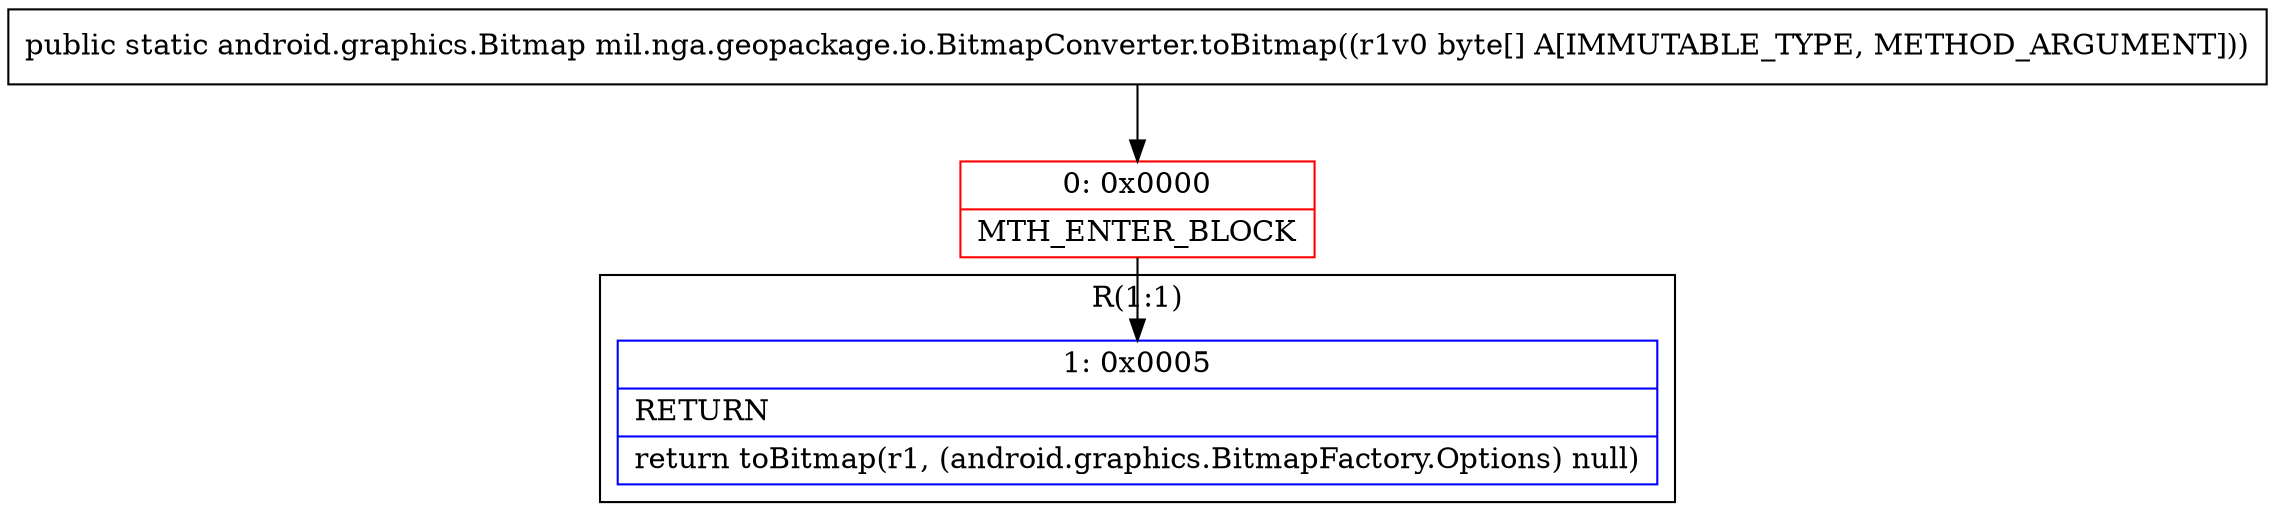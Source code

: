 digraph "CFG formil.nga.geopackage.io.BitmapConverter.toBitmap([B)Landroid\/graphics\/Bitmap;" {
subgraph cluster_Region_816525421 {
label = "R(1:1)";
node [shape=record,color=blue];
Node_1 [shape=record,label="{1\:\ 0x0005|RETURN\l|return toBitmap(r1, (android.graphics.BitmapFactory.Options) null)\l}"];
}
Node_0 [shape=record,color=red,label="{0\:\ 0x0000|MTH_ENTER_BLOCK\l}"];
MethodNode[shape=record,label="{public static android.graphics.Bitmap mil.nga.geopackage.io.BitmapConverter.toBitmap((r1v0 byte[] A[IMMUTABLE_TYPE, METHOD_ARGUMENT])) }"];
MethodNode -> Node_0;
Node_0 -> Node_1;
}

